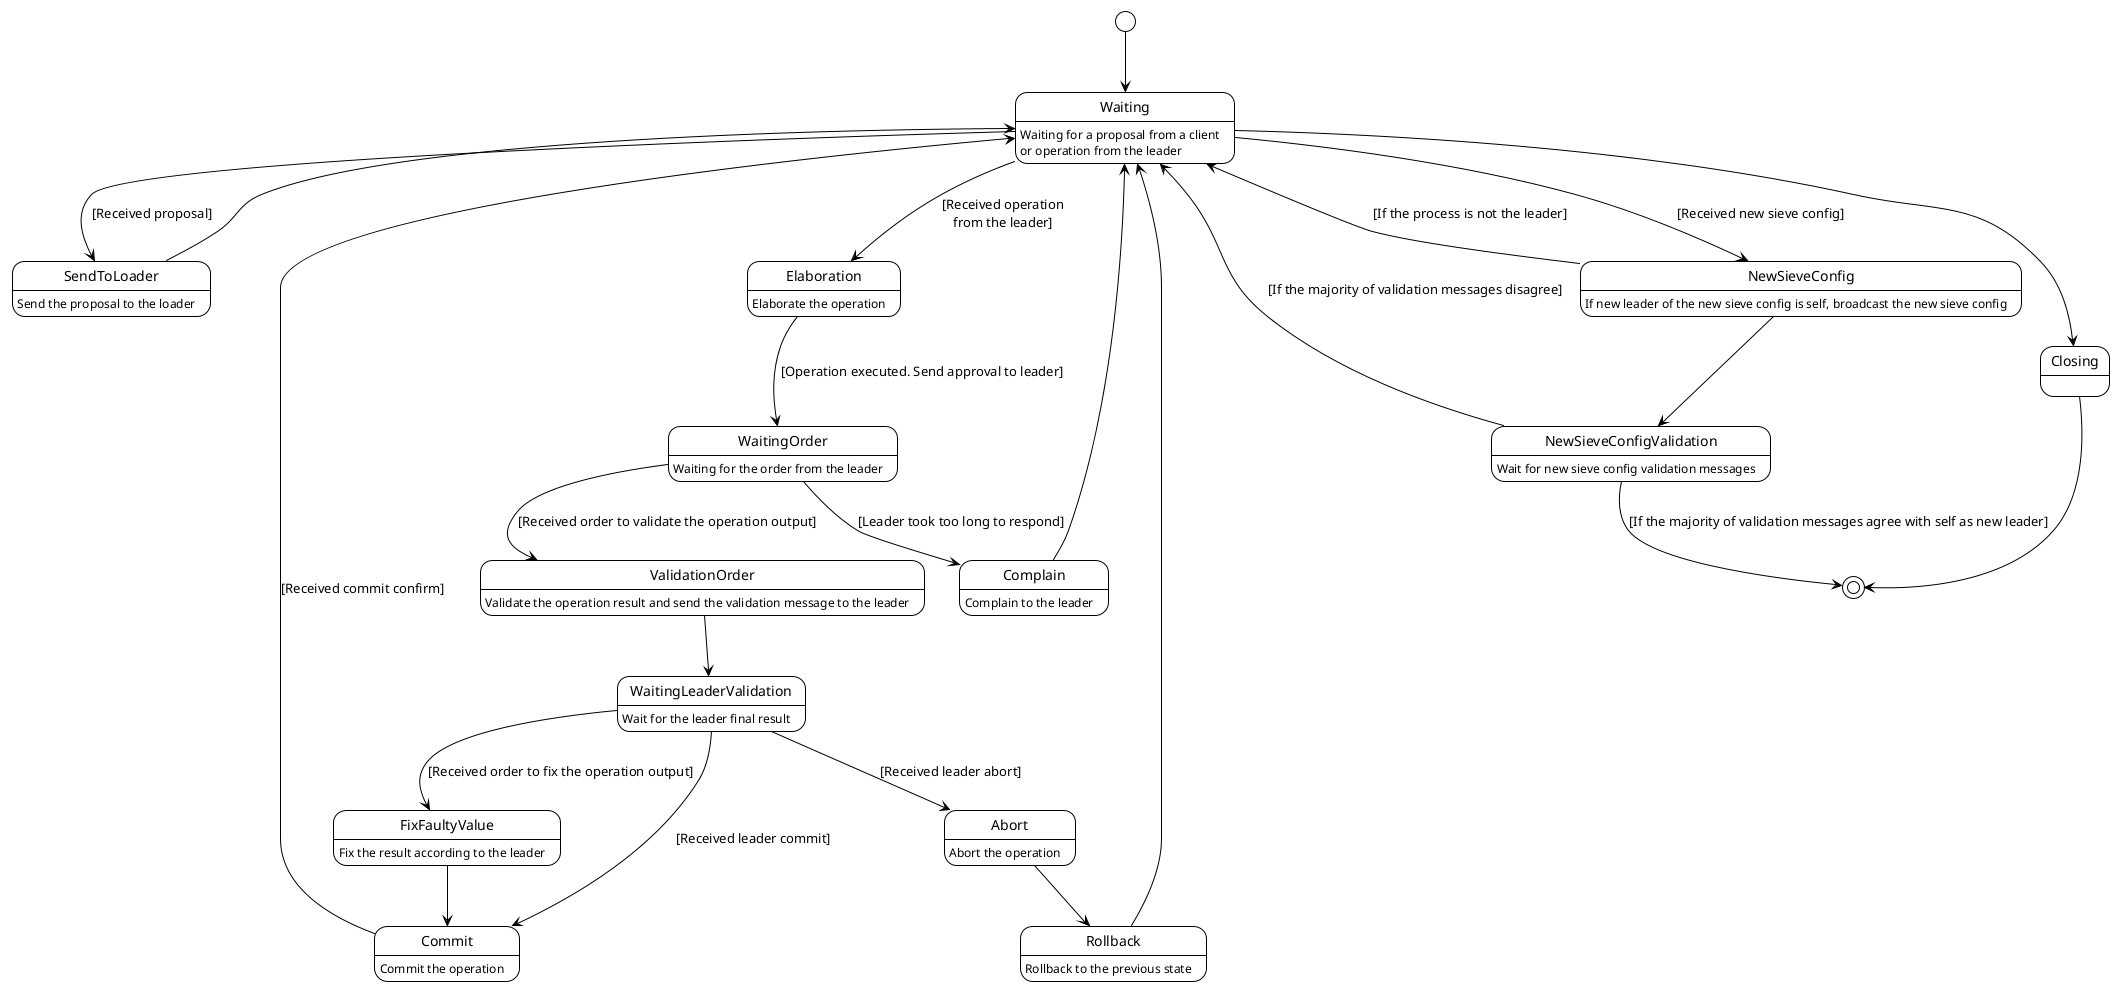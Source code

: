 @startuml slave
!theme plain

Waiting : Waiting for a proposal from a client\nor operation from the leader
SendToLoader : Send the proposal to the loader
'AddToQueue : Add operation to the queue (I)
Elaboration : Elaborate the operation
WaitingOrder : Waiting for the order from the leader
Complain : Complain to the leader
Commit : Commit the operation
Abort : Abort the operation
Rollback : Rollback to the previous state
FixFaultyValue : Fix the result according to the leader
NewSieveConfig : If new leader of the new sieve config is self, broadcast the new sieve config
NewSieveConfigValidation : Wait for new sieve config validation messages
ValidationOrder : Validate the operation result and send the validation message to the leader
WaitingLeaderValidation : Wait for the leader final result


[*] --> Waiting

Waiting --> SendToLoader: [Received proposal]

SendToLoader --> Waiting

Waiting --> Elaboration : [Received operation\nfrom the leader]

'Waiting --> AddToQueue : [Received operation\nfrom the leader]

'AddToQueue --> Elaboration

Elaboration --> WaitingOrder : [Operation executed. Send approval to leader]

WaitingOrder --> Complain : [Leader took too long to respond]

'WaitingOrder --> Commit : [Received order confirm]

WaitingOrder --> ValidationOrder : [Received order to validate the operation output]

ValidationOrder --> WaitingLeaderValidation

WaitingLeaderValidation --> Commit : [Received leader commit]

WaitingLeaderValidation --> Abort : [Received leader abort]

'WaitingOrder --> Abort : [Receiver order abort]

WaitingLeaderValidation --> FixFaultyValue : [Received order to fix the operation output]

FixFaultyValue --> Commit

Commit --> Waiting : [Received commit confirm]

Abort --> Rollback

Complain --> Waiting

Rollback --> Waiting

Waiting -->NewSieveConfig : [Received new sieve config]

NewSieveConfig --> Waiting : [If the process is not the leader]

NewSieveConfig --> NewSieveConfigValidation

NewSieveConfigValidation --> Waiting : [If the majority of validation messages disagree]

NewSieveConfigValidation --> [*] : [If the majority of validation messages agree with self as new leader]

Waiting --> Closing

Closing --> [*]
@enduml